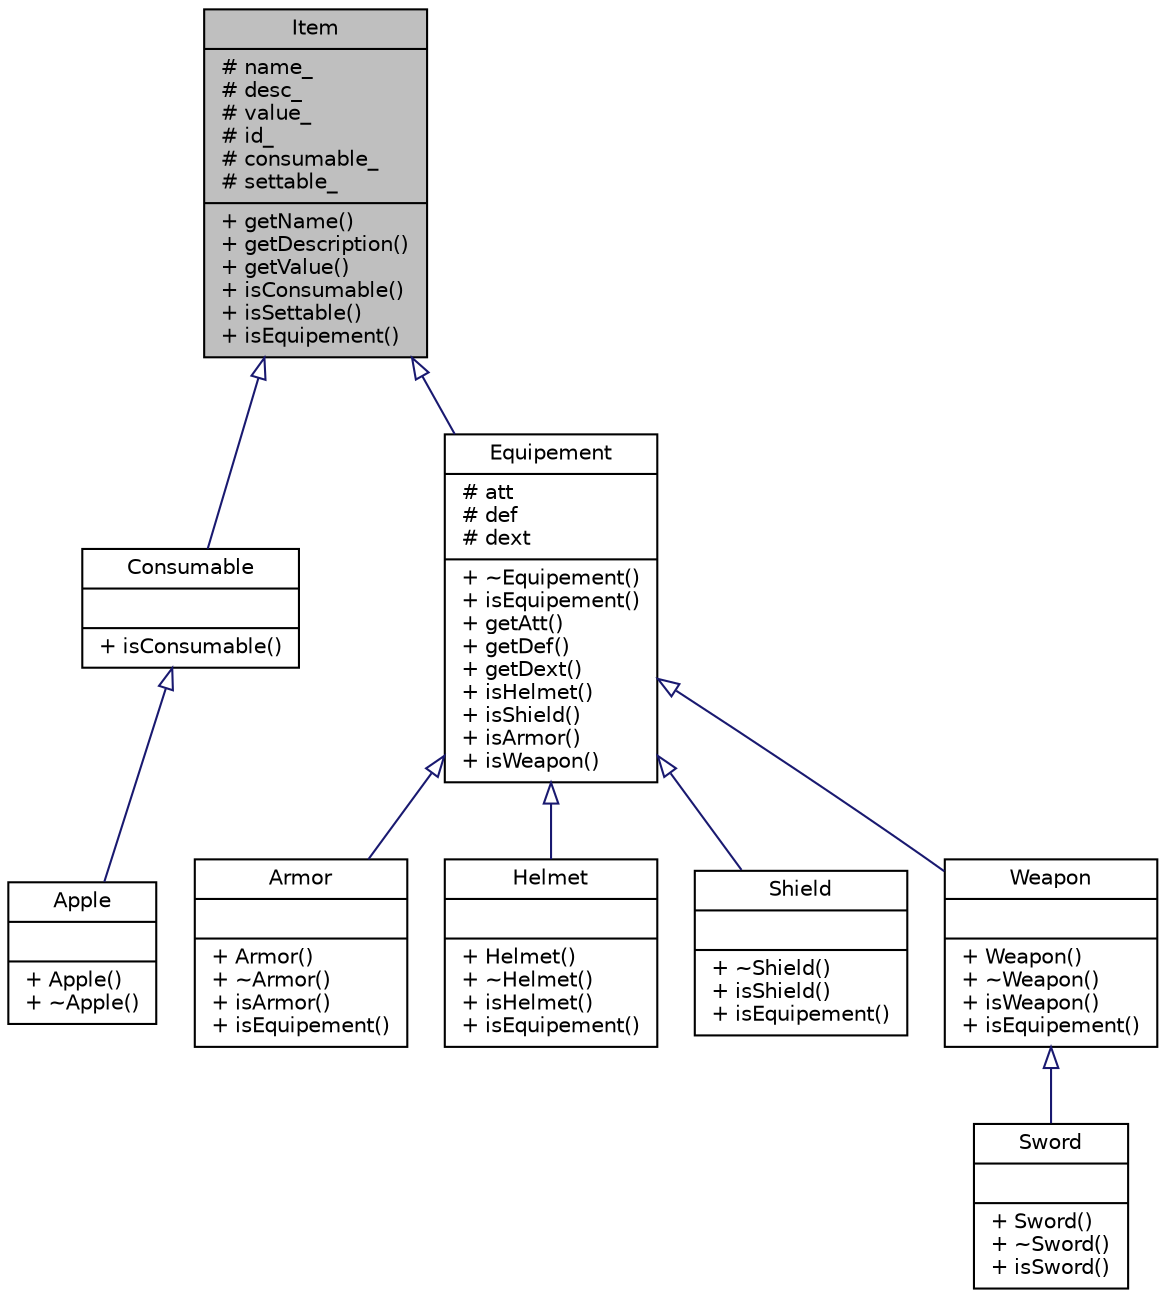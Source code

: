 digraph "Item"
{
  edge [fontname="Helvetica",fontsize="10",labelfontname="Helvetica",labelfontsize="10"];
  node [fontname="Helvetica",fontsize="10",shape=record];
  Node1 [label="{Item\n|# name_\l# desc_\l# value_\l# id_\l# consumable_\l# settable_\l|+ getName()\l+ getDescription()\l+ getValue()\l+ isConsumable()\l+ isSettable()\l+ isEquipement()\l}",height=0.2,width=0.4,color="black", fillcolor="grey75", style="filled" fontcolor="black"];
  Node1 -> Node2 [dir="back",color="midnightblue",fontsize="10",style="solid",arrowtail="onormal",fontname="Helvetica"];
  Node2 [label="{Consumable\n||+ isConsumable()\l}",height=0.2,width=0.4,color="black", fillcolor="white", style="filled",URL="$classConsumable.html"];
  Node2 -> Node3 [dir="back",color="midnightblue",fontsize="10",style="solid",arrowtail="onormal",fontname="Helvetica"];
  Node3 [label="{Apple\n||+ Apple()\l+ ~Apple()\l}",height=0.2,width=0.4,color="black", fillcolor="white", style="filled",URL="$classApple.html"];
  Node1 -> Node4 [dir="back",color="midnightblue",fontsize="10",style="solid",arrowtail="onormal",fontname="Helvetica"];
  Node4 [label="{Equipement\n|# att\l# def\l# dext\l|+ ~Equipement()\l+ isEquipement()\l+ getAtt()\l+ getDef()\l+ getDext()\l+ isHelmet()\l+ isShield()\l+ isArmor()\l+ isWeapon()\l}",height=0.2,width=0.4,color="black", fillcolor="white", style="filled",URL="$classEquipement.html"];
  Node4 -> Node5 [dir="back",color="midnightblue",fontsize="10",style="solid",arrowtail="onormal",fontname="Helvetica"];
  Node5 [label="{Armor\n||+ Armor()\l+ ~Armor()\l+ isArmor()\l+ isEquipement()\l}",height=0.2,width=0.4,color="black", fillcolor="white", style="filled",URL="$classArmor.html"];
  Node4 -> Node6 [dir="back",color="midnightblue",fontsize="10",style="solid",arrowtail="onormal",fontname="Helvetica"];
  Node6 [label="{Helmet\n||+ Helmet()\l+ ~Helmet()\l+ isHelmet()\l+ isEquipement()\l}",height=0.2,width=0.4,color="black", fillcolor="white", style="filled",URL="$classHelmet.html"];
  Node4 -> Node7 [dir="back",color="midnightblue",fontsize="10",style="solid",arrowtail="onormal",fontname="Helvetica"];
  Node7 [label="{Shield\n||+ ~Shield()\l+ isShield()\l+ isEquipement()\l}",height=0.2,width=0.4,color="black", fillcolor="white", style="filled",URL="$classShield.html"];
  Node4 -> Node8 [dir="back",color="midnightblue",fontsize="10",style="solid",arrowtail="onormal",fontname="Helvetica"];
  Node8 [label="{Weapon\n||+ Weapon()\l+ ~Weapon()\l+ isWeapon()\l+ isEquipement()\l}",height=0.2,width=0.4,color="black", fillcolor="white", style="filled",URL="$classWeapon.html"];
  Node8 -> Node9 [dir="back",color="midnightblue",fontsize="10",style="solid",arrowtail="onormal",fontname="Helvetica"];
  Node9 [label="{Sword\n||+ Sword()\l+ ~Sword()\l+ isSword()\l}",height=0.2,width=0.4,color="black", fillcolor="white", style="filled",URL="$classSword.html"];
}
